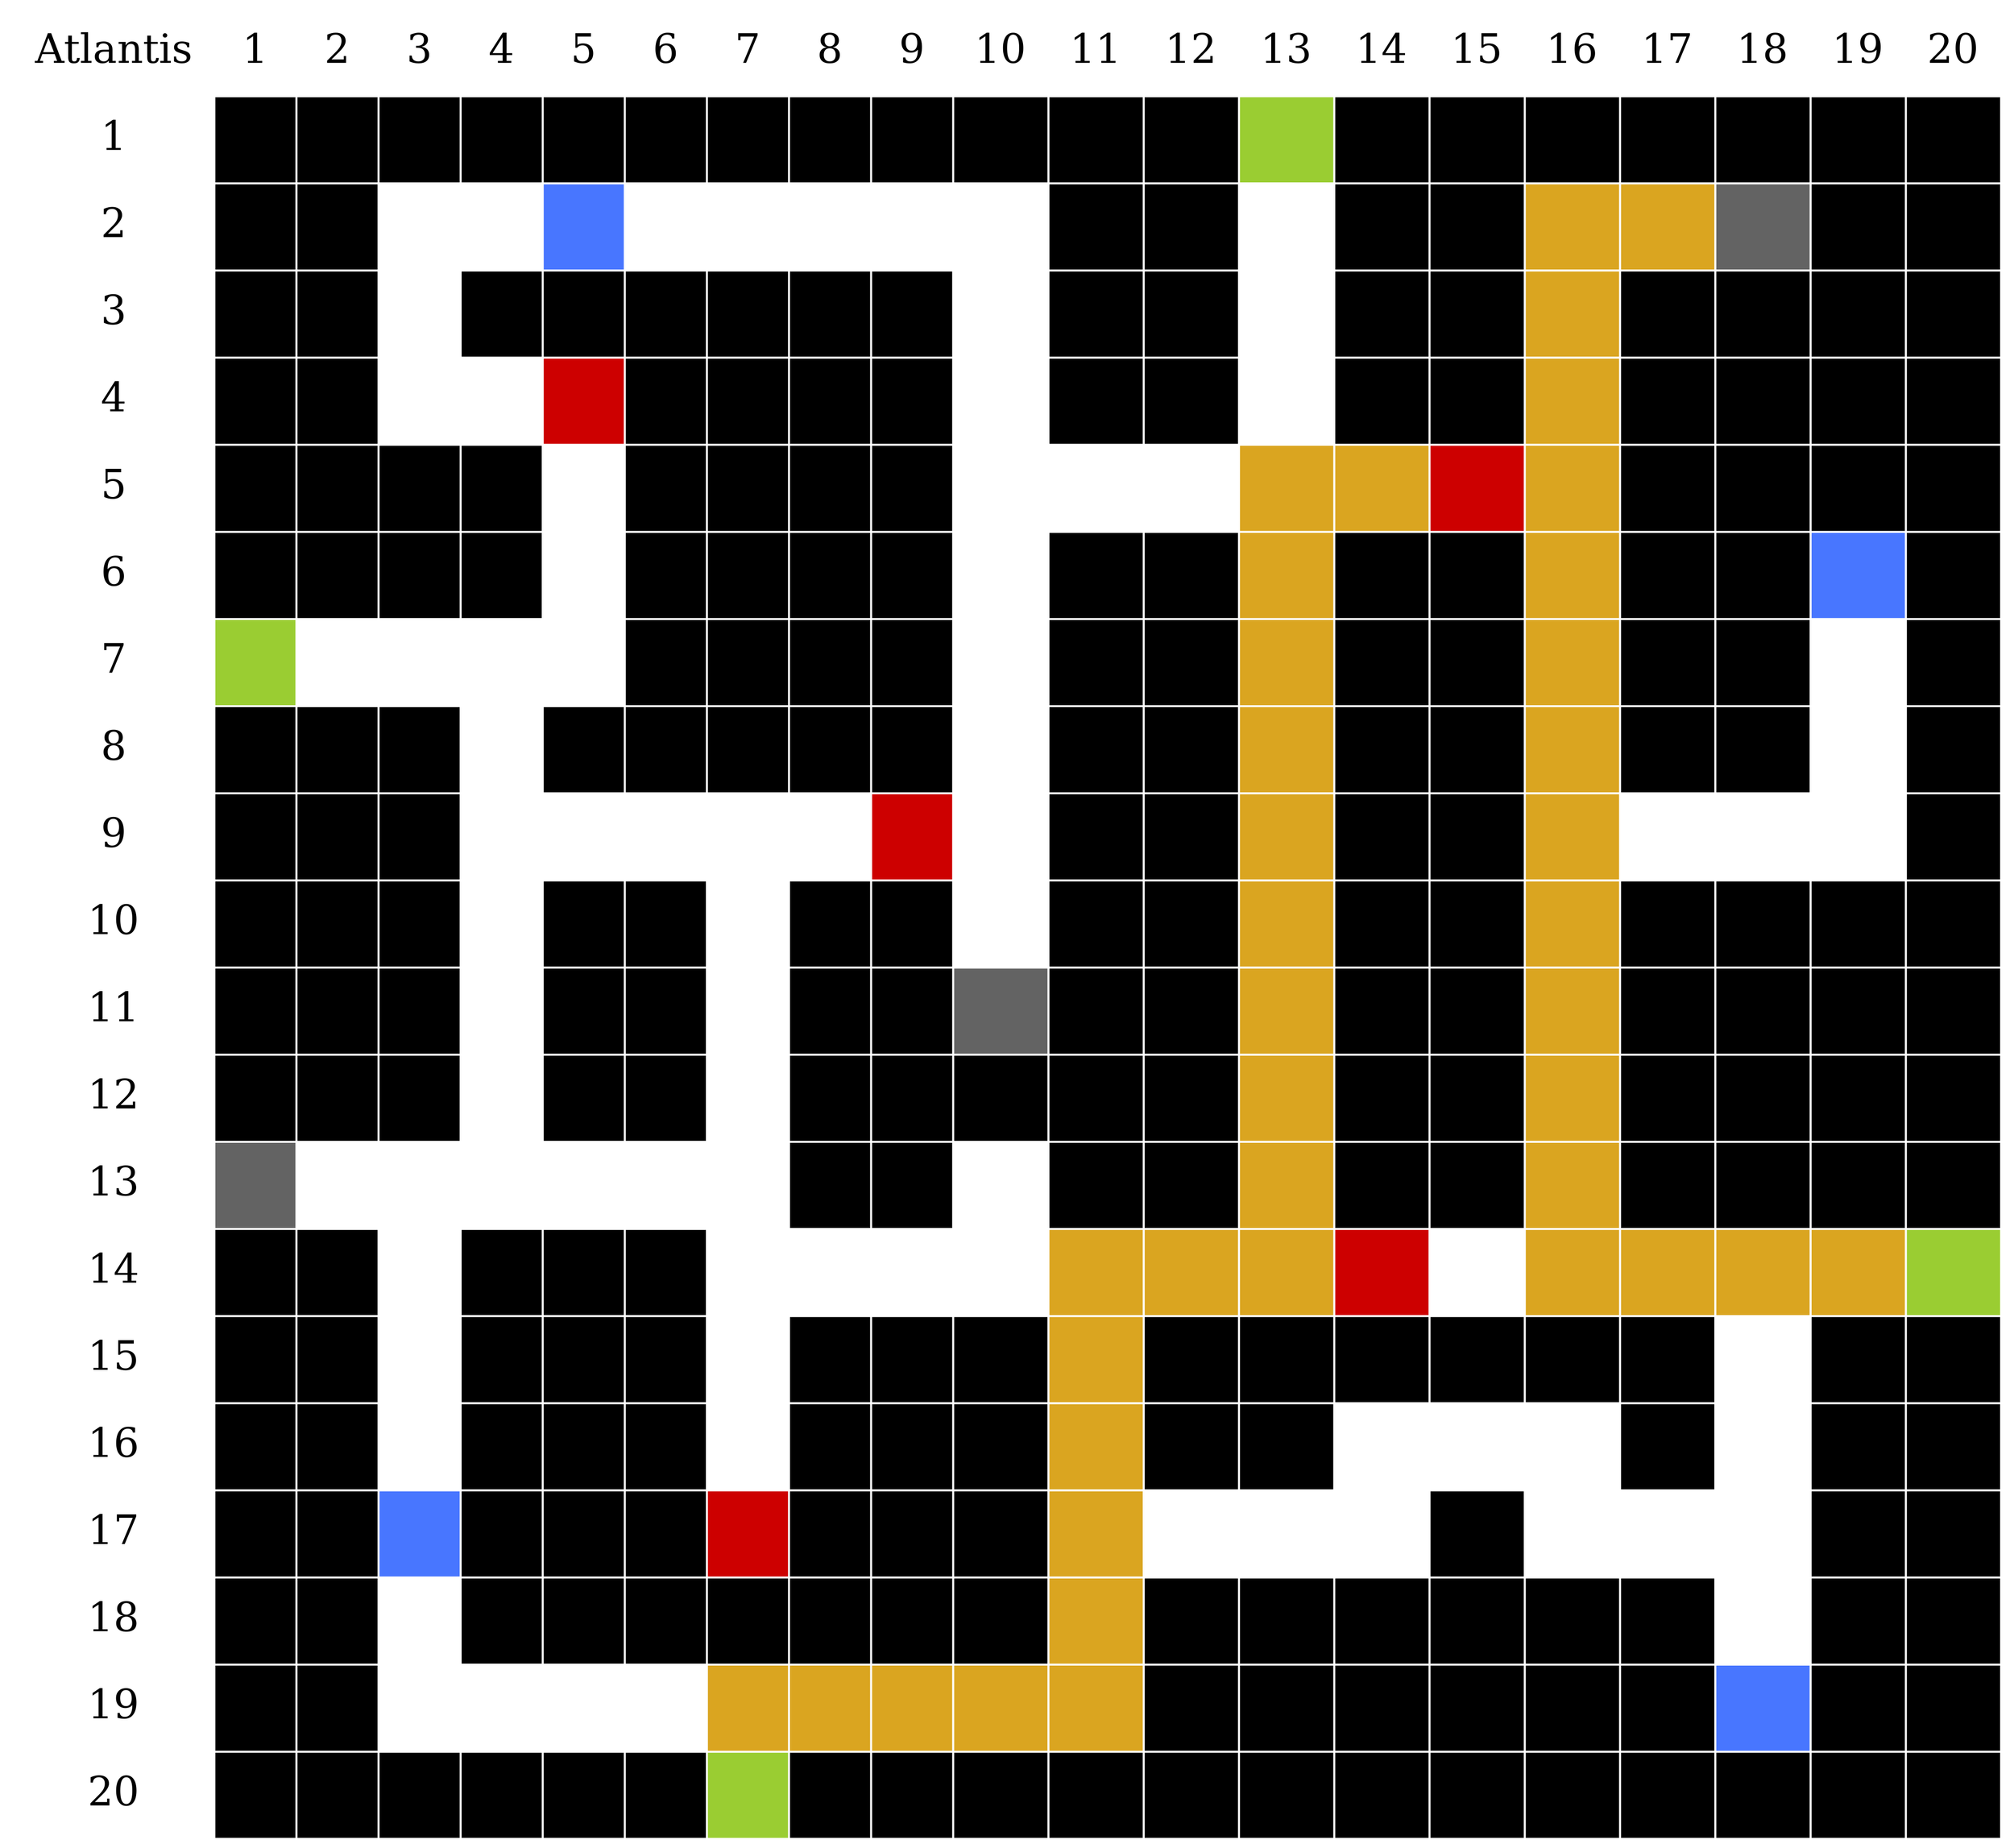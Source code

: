 digraph structs {
	node [shape=plaintext]
	patron [fontsize="40pt", label=<
<TABLE BORDER="0" CELLBORDER="0" CELLSPACING="2" CELLPADDING="20">
<TR>
    <TD border="0">Atlantis</TD><TD border="0">1</TD><TD border="0">2</TD><TD border="0">3</TD><TD border="0">4</TD><TD border="0">5</TD><TD border="0">6</TD><TD border="0">7</TD><TD border="0">8</TD><TD border="0">9</TD><TD border="0">10</TD><TD border="0">11</TD><TD border="0">12</TD><TD border="0">13</TD><TD border="0">14</TD><TD border="0">15</TD><TD border="0">16</TD><TD border="0">17</TD><TD border="0">18</TD><TD border="0">19</TD><TD border="0">20</TD>
</TR>
<TR>
        <TD border="0">1</TD>
<TD bgcolor="black">   </TD>
<TD bgcolor="black">   </TD>
<TD bgcolor="black">   </TD>
<TD bgcolor="black">   </TD>
<TD bgcolor="black">   </TD>
<TD bgcolor="black">   </TD>
<TD bgcolor="black">   </TD>
<TD bgcolor="black">   </TD>
<TD bgcolor="black">   </TD>
<TD bgcolor="black">   </TD>
<TD bgcolor="black">   </TD>
<TD bgcolor="black">   </TD>
<TD bgcolor="yellowgreen">   </TD>
<TD bgcolor="black">   </TD>
<TD bgcolor="black">   </TD>
<TD bgcolor="black">   </TD>
<TD bgcolor="black">   </TD>
<TD bgcolor="black">   </TD>
<TD bgcolor="black">   </TD>
<TD bgcolor="black">   </TD></TR>
<TR>
        <TD border="0">2</TD>
<TD bgcolor="black">   </TD>
<TD bgcolor="black">   </TD>
<TD>   </TD>
<TD>   </TD>
<TD bgcolor="royalblue1">   </TD>
<TD>   </TD>
<TD>   </TD>
<TD>   </TD>
<TD>   </TD>
<TD>   </TD>
<TD bgcolor="black">   </TD>
<TD bgcolor="black">   </TD>
<TD>   </TD>
<TD bgcolor="black">   </TD>
<TD bgcolor="black">   </TD>
<TD bgcolor="goldenrod">   </TD>
<TD bgcolor="goldenrod">   </TD>
<TD bgcolor="grey39">   </TD>
<TD bgcolor="black">   </TD>
<TD bgcolor="black">   </TD></TR>
<TR>
        <TD border="0">3</TD>
<TD bgcolor="black">   </TD>
<TD bgcolor="black">   </TD>
<TD>   </TD>
<TD bgcolor="black">   </TD>
<TD bgcolor="black">   </TD>
<TD bgcolor="black">   </TD>
<TD bgcolor="black">   </TD>
<TD bgcolor="black">   </TD>
<TD bgcolor="black">   </TD>
<TD>   </TD>
<TD bgcolor="black">   </TD>
<TD bgcolor="black">   </TD>
<TD>   </TD>
<TD bgcolor="black">   </TD>
<TD bgcolor="black">   </TD>
<TD bgcolor="goldenrod">   </TD>
<TD bgcolor="black">   </TD>
<TD bgcolor="black">   </TD>
<TD bgcolor="black">   </TD>
<TD bgcolor="black">   </TD></TR>
<TR>
        <TD border="0">4</TD>
<TD bgcolor="black">   </TD>
<TD bgcolor="black">   </TD>
<TD>   </TD>
<TD>   </TD>
<TD bgcolor="red3">   </TD>
<TD bgcolor="black">   </TD>
<TD bgcolor="black">   </TD>
<TD bgcolor="black">   </TD>
<TD bgcolor="black">   </TD>
<TD>   </TD>
<TD bgcolor="black">   </TD>
<TD bgcolor="black">   </TD>
<TD>   </TD>
<TD bgcolor="black">   </TD>
<TD bgcolor="black">   </TD>
<TD bgcolor="goldenrod">   </TD>
<TD bgcolor="black">   </TD>
<TD bgcolor="black">   </TD>
<TD bgcolor="black">   </TD>
<TD bgcolor="black">   </TD></TR>
<TR>
        <TD border="0">5</TD>
<TD bgcolor="black">   </TD>
<TD bgcolor="black">   </TD>
<TD bgcolor="black">   </TD>
<TD bgcolor="black">   </TD>
<TD>   </TD>
<TD bgcolor="black">   </TD>
<TD bgcolor="black">   </TD>
<TD bgcolor="black">   </TD>
<TD bgcolor="black">   </TD>
<TD>   </TD>
<TD>   </TD>
<TD>   </TD>
<TD bgcolor="goldenrod">   </TD>
<TD bgcolor="goldenrod">   </TD>
<TD bgcolor="red3">   </TD>
<TD bgcolor="goldenrod">   </TD>
<TD bgcolor="black">   </TD>
<TD bgcolor="black">   </TD>
<TD bgcolor="black">   </TD>
<TD bgcolor="black">   </TD></TR>
<TR>
        <TD border="0">6</TD>
<TD bgcolor="black">   </TD>
<TD bgcolor="black">   </TD>
<TD bgcolor="black">   </TD>
<TD bgcolor="black">   </TD>
<TD>   </TD>
<TD bgcolor="black">   </TD>
<TD bgcolor="black">   </TD>
<TD bgcolor="black">   </TD>
<TD bgcolor="black">   </TD>
<TD>   </TD>
<TD bgcolor="black">   </TD>
<TD bgcolor="black">   </TD>
<TD bgcolor="goldenrod">   </TD>
<TD bgcolor="black">   </TD>
<TD bgcolor="black">   </TD>
<TD bgcolor="goldenrod">   </TD>
<TD bgcolor="black">   </TD>
<TD bgcolor="black">   </TD>
<TD bgcolor="royalblue1">   </TD>
<TD bgcolor="black">   </TD></TR>
<TR>
        <TD border="0">7</TD>
<TD bgcolor="yellowgreen">   </TD>
<TD>   </TD>
<TD>   </TD>
<TD>   </TD>
<TD>   </TD>
<TD bgcolor="black">   </TD>
<TD bgcolor="black">   </TD>
<TD bgcolor="black">   </TD>
<TD bgcolor="black">   </TD>
<TD>   </TD>
<TD bgcolor="black">   </TD>
<TD bgcolor="black">   </TD>
<TD bgcolor="goldenrod">   </TD>
<TD bgcolor="black">   </TD>
<TD bgcolor="black">   </TD>
<TD bgcolor="goldenrod">   </TD>
<TD bgcolor="black">   </TD>
<TD bgcolor="black">   </TD>
<TD>   </TD>
<TD bgcolor="black">   </TD></TR>
<TR>
        <TD border="0">8</TD>
<TD bgcolor="black">   </TD>
<TD bgcolor="black">   </TD>
<TD bgcolor="black">   </TD>
<TD>   </TD>
<TD bgcolor="black">   </TD>
<TD bgcolor="black">   </TD>
<TD bgcolor="black">   </TD>
<TD bgcolor="black">   </TD>
<TD bgcolor="black">   </TD>
<TD>   </TD>
<TD bgcolor="black">   </TD>
<TD bgcolor="black">   </TD>
<TD bgcolor="goldenrod">   </TD>
<TD bgcolor="black">   </TD>
<TD bgcolor="black">   </TD>
<TD bgcolor="goldenrod">   </TD>
<TD bgcolor="black">   </TD>
<TD bgcolor="black">   </TD>
<TD>   </TD>
<TD bgcolor="black">   </TD></TR>
<TR>
        <TD border="0">9</TD>
<TD bgcolor="black">   </TD>
<TD bgcolor="black">   </TD>
<TD bgcolor="black">   </TD>
<TD>   </TD>
<TD>   </TD>
<TD>   </TD>
<TD>   </TD>
<TD>   </TD>
<TD bgcolor="red3">   </TD>
<TD>   </TD>
<TD bgcolor="black">   </TD>
<TD bgcolor="black">   </TD>
<TD bgcolor="goldenrod">   </TD>
<TD bgcolor="black">   </TD>
<TD bgcolor="black">   </TD>
<TD bgcolor="goldenrod">   </TD>
<TD>   </TD>
<TD>   </TD>
<TD>   </TD>
<TD bgcolor="black">   </TD></TR>
<TR>
        <TD border="0">10</TD>
<TD bgcolor="black">   </TD>
<TD bgcolor="black">   </TD>
<TD bgcolor="black">   </TD>
<TD>   </TD>
<TD bgcolor="black">   </TD>
<TD bgcolor="black">   </TD>
<TD>   </TD>
<TD bgcolor="black">   </TD>
<TD bgcolor="black">   </TD>
<TD>   </TD>
<TD bgcolor="black">   </TD>
<TD bgcolor="black">   </TD>
<TD bgcolor="goldenrod">   </TD>
<TD bgcolor="black">   </TD>
<TD bgcolor="black">   </TD>
<TD bgcolor="goldenrod">   </TD>
<TD bgcolor="black">   </TD>
<TD bgcolor="black">   </TD>
<TD bgcolor="black">   </TD>
<TD bgcolor="black">   </TD></TR>
<TR>
        <TD border="0">11</TD>
<TD bgcolor="black">   </TD>
<TD bgcolor="black">   </TD>
<TD bgcolor="black">   </TD>
<TD>   </TD>
<TD bgcolor="black">   </TD>
<TD bgcolor="black">   </TD>
<TD>   </TD>
<TD bgcolor="black">   </TD>
<TD bgcolor="black">   </TD>
<TD bgcolor="grey39">   </TD>
<TD bgcolor="black">   </TD>
<TD bgcolor="black">   </TD>
<TD bgcolor="goldenrod">   </TD>
<TD bgcolor="black">   </TD>
<TD bgcolor="black">   </TD>
<TD bgcolor="goldenrod">   </TD>
<TD bgcolor="black">   </TD>
<TD bgcolor="black">   </TD>
<TD bgcolor="black">   </TD>
<TD bgcolor="black">   </TD></TR>
<TR>
        <TD border="0">12</TD>
<TD bgcolor="black">   </TD>
<TD bgcolor="black">   </TD>
<TD bgcolor="black">   </TD>
<TD>   </TD>
<TD bgcolor="black">   </TD>
<TD bgcolor="black">   </TD>
<TD>   </TD>
<TD bgcolor="black">   </TD>
<TD bgcolor="black">   </TD>
<TD bgcolor="black">   </TD>
<TD bgcolor="black">   </TD>
<TD bgcolor="black">   </TD>
<TD bgcolor="goldenrod">   </TD>
<TD bgcolor="black">   </TD>
<TD bgcolor="black">   </TD>
<TD bgcolor="goldenrod">   </TD>
<TD bgcolor="black">   </TD>
<TD bgcolor="black">   </TD>
<TD bgcolor="black">   </TD>
<TD bgcolor="black">   </TD></TR>
<TR>
        <TD border="0">13</TD>
<TD bgcolor="grey39">   </TD>
<TD>   </TD>
<TD>   </TD>
<TD>   </TD>
<TD>   </TD>
<TD>   </TD>
<TD>   </TD>
<TD bgcolor="black">   </TD>
<TD bgcolor="black">   </TD>
<TD>   </TD>
<TD bgcolor="black">   </TD>
<TD bgcolor="black">   </TD>
<TD bgcolor="goldenrod">   </TD>
<TD bgcolor="black">   </TD>
<TD bgcolor="black">   </TD>
<TD bgcolor="goldenrod">   </TD>
<TD bgcolor="black">   </TD>
<TD bgcolor="black">   </TD>
<TD bgcolor="black">   </TD>
<TD bgcolor="black">   </TD></TR>
<TR>
        <TD border="0">14</TD>
<TD bgcolor="black">   </TD>
<TD bgcolor="black">   </TD>
<TD>   </TD>
<TD bgcolor="black">   </TD>
<TD bgcolor="black">   </TD>
<TD bgcolor="black">   </TD>
<TD>   </TD>
<TD>   </TD>
<TD>   </TD>
<TD>   </TD>
<TD bgcolor="goldenrod">   </TD>
<TD bgcolor="goldenrod">   </TD>
<TD bgcolor="goldenrod">   </TD>
<TD bgcolor="red3">   </TD>
<TD>   </TD>
<TD bgcolor="goldenrod">   </TD>
<TD bgcolor="goldenrod">   </TD>
<TD bgcolor="goldenrod">   </TD>
<TD bgcolor="goldenrod">   </TD>
<TD bgcolor="yellowgreen">   </TD></TR>
<TR>
        <TD border="0">15</TD>
<TD bgcolor="black">   </TD>
<TD bgcolor="black">   </TD>
<TD>   </TD>
<TD bgcolor="black">   </TD>
<TD bgcolor="black">   </TD>
<TD bgcolor="black">   </TD>
<TD>   </TD>
<TD bgcolor="black">   </TD>
<TD bgcolor="black">   </TD>
<TD bgcolor="black">   </TD>
<TD bgcolor="goldenrod">   </TD>
<TD bgcolor="black">   </TD>
<TD bgcolor="black">   </TD>
<TD bgcolor="black">   </TD>
<TD bgcolor="black">   </TD>
<TD bgcolor="black">   </TD>
<TD bgcolor="black">   </TD>
<TD>   </TD>
<TD bgcolor="black">   </TD>
<TD bgcolor="black">   </TD></TR>
<TR>
        <TD border="0">16</TD>
<TD bgcolor="black">   </TD>
<TD bgcolor="black">   </TD>
<TD>   </TD>
<TD bgcolor="black">   </TD>
<TD bgcolor="black">   </TD>
<TD bgcolor="black">   </TD>
<TD>   </TD>
<TD bgcolor="black">   </TD>
<TD bgcolor="black">   </TD>
<TD bgcolor="black">   </TD>
<TD bgcolor="goldenrod">   </TD>
<TD bgcolor="black">   </TD>
<TD bgcolor="black">   </TD>
<TD>   </TD>
<TD>   </TD>
<TD>   </TD>
<TD bgcolor="black">   </TD>
<TD>   </TD>
<TD bgcolor="black">   </TD>
<TD bgcolor="black">   </TD></TR>
<TR>
        <TD border="0">17</TD>
<TD bgcolor="black">   </TD>
<TD bgcolor="black">   </TD>
<TD bgcolor="royalblue1">   </TD>
<TD bgcolor="black">   </TD>
<TD bgcolor="black">   </TD>
<TD bgcolor="black">   </TD>
<TD bgcolor="red3">   </TD>
<TD bgcolor="black">   </TD>
<TD bgcolor="black">   </TD>
<TD bgcolor="black">   </TD>
<TD bgcolor="goldenrod">   </TD>
<TD>   </TD>
<TD>   </TD>
<TD>   </TD>
<TD bgcolor="black">   </TD>
<TD>   </TD>
<TD>   </TD>
<TD>   </TD>
<TD bgcolor="black">   </TD>
<TD bgcolor="black">   </TD></TR>
<TR>
        <TD border="0">18</TD>
<TD bgcolor="black">   </TD>
<TD bgcolor="black">   </TD>
<TD>   </TD>
<TD bgcolor="black">   </TD>
<TD bgcolor="black">   </TD>
<TD bgcolor="black">   </TD>
<TD bgcolor="black">   </TD>
<TD bgcolor="black">   </TD>
<TD bgcolor="black">   </TD>
<TD bgcolor="black">   </TD>
<TD bgcolor="goldenrod">   </TD>
<TD bgcolor="black">   </TD>
<TD bgcolor="black">   </TD>
<TD bgcolor="black">   </TD>
<TD bgcolor="black">   </TD>
<TD bgcolor="black">   </TD>
<TD bgcolor="black">   </TD>
<TD>   </TD>
<TD bgcolor="black">   </TD>
<TD bgcolor="black">   </TD></TR>
<TR>
        <TD border="0">19</TD>
<TD bgcolor="black">   </TD>
<TD bgcolor="black">   </TD>
<TD>   </TD>
<TD>   </TD>
<TD>   </TD>
<TD>   </TD>
<TD bgcolor="goldenrod">   </TD>
<TD bgcolor="goldenrod">   </TD>
<TD bgcolor="goldenrod">   </TD>
<TD bgcolor="goldenrod">   </TD>
<TD bgcolor="goldenrod">   </TD>
<TD bgcolor="black">   </TD>
<TD bgcolor="black">   </TD>
<TD bgcolor="black">   </TD>
<TD bgcolor="black">   </TD>
<TD bgcolor="black">   </TD>
<TD bgcolor="black">   </TD>
<TD bgcolor="royalblue1">   </TD>
<TD bgcolor="black">   </TD>
<TD bgcolor="black">   </TD></TR>
<TR>
        <TD border="0">20</TD>
<TD bgcolor="black">   </TD>
<TD bgcolor="black">   </TD>
<TD bgcolor="black">   </TD>
<TD bgcolor="black">   </TD>
<TD bgcolor="black">   </TD>
<TD bgcolor="black">   </TD>
<TD bgcolor="yellowgreen">   </TD>
<TD bgcolor="black">   </TD>
<TD bgcolor="black">   </TD>
<TD bgcolor="black">   </TD>
<TD bgcolor="black">   </TD>
<TD bgcolor="black">   </TD>
<TD bgcolor="black">   </TD>
<TD bgcolor="black">   </TD>
<TD bgcolor="black">   </TD>
<TD bgcolor="black">   </TD>
<TD bgcolor="black">   </TD>
<TD bgcolor="black">   </TD>
<TD bgcolor="black">   </TD>
<TD bgcolor="black">   </TD></TR></TABLE>>]
}
